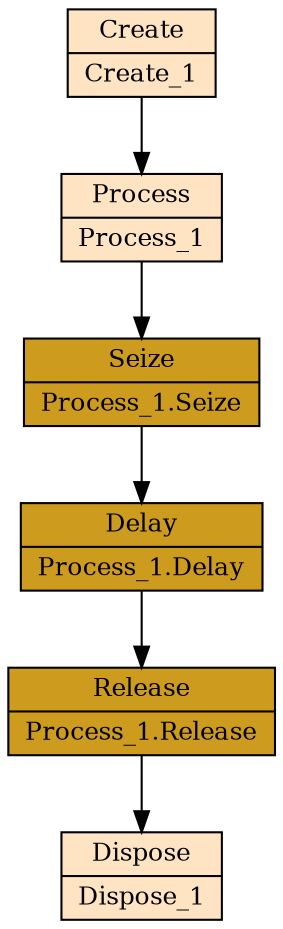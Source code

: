digraph G {
 subgraph level_0 {  Create_1 [shape=record, fontsize=12, fontcolor=black, style=filled, fillcolor=bisque, label="{Create|Create_1}"];
    Create_1->Process_1[ ];
  Process_1 [shape=record, fontsize=12, fontcolor=black, style=filled, fillcolor=bisque, label="{Process|Process_1}"];
    Process_1->Process_1_Seize[ ];
  Process_1_Seize [shape=record, fontsize=12, fontcolor=black, style=filled, fillcolor=goldenrod3, label="{Seize|Process_1.Seize}"];
    Process_1_Seize->Process_1_Delay[ ];
  Process_1_Delay [shape=record, fontsize=12, fontcolor=black, style=filled, fillcolor=goldenrod3, label="{Delay|Process_1.Delay}"];
    Process_1_Delay->Process_1_Release[ ];
  Process_1_Release [shape=record, fontsize=12, fontcolor=black, style=filled, fillcolor=goldenrod3, label="{Release|Process_1.Release}"];
    Process_1_Release->Dispose_1[ ];
  Dispose_1 [shape=record, fontsize=12, fontcolor=black, style=filled, fillcolor=bisque, label="{Dispose|Dispose_1}"];
  }
}

